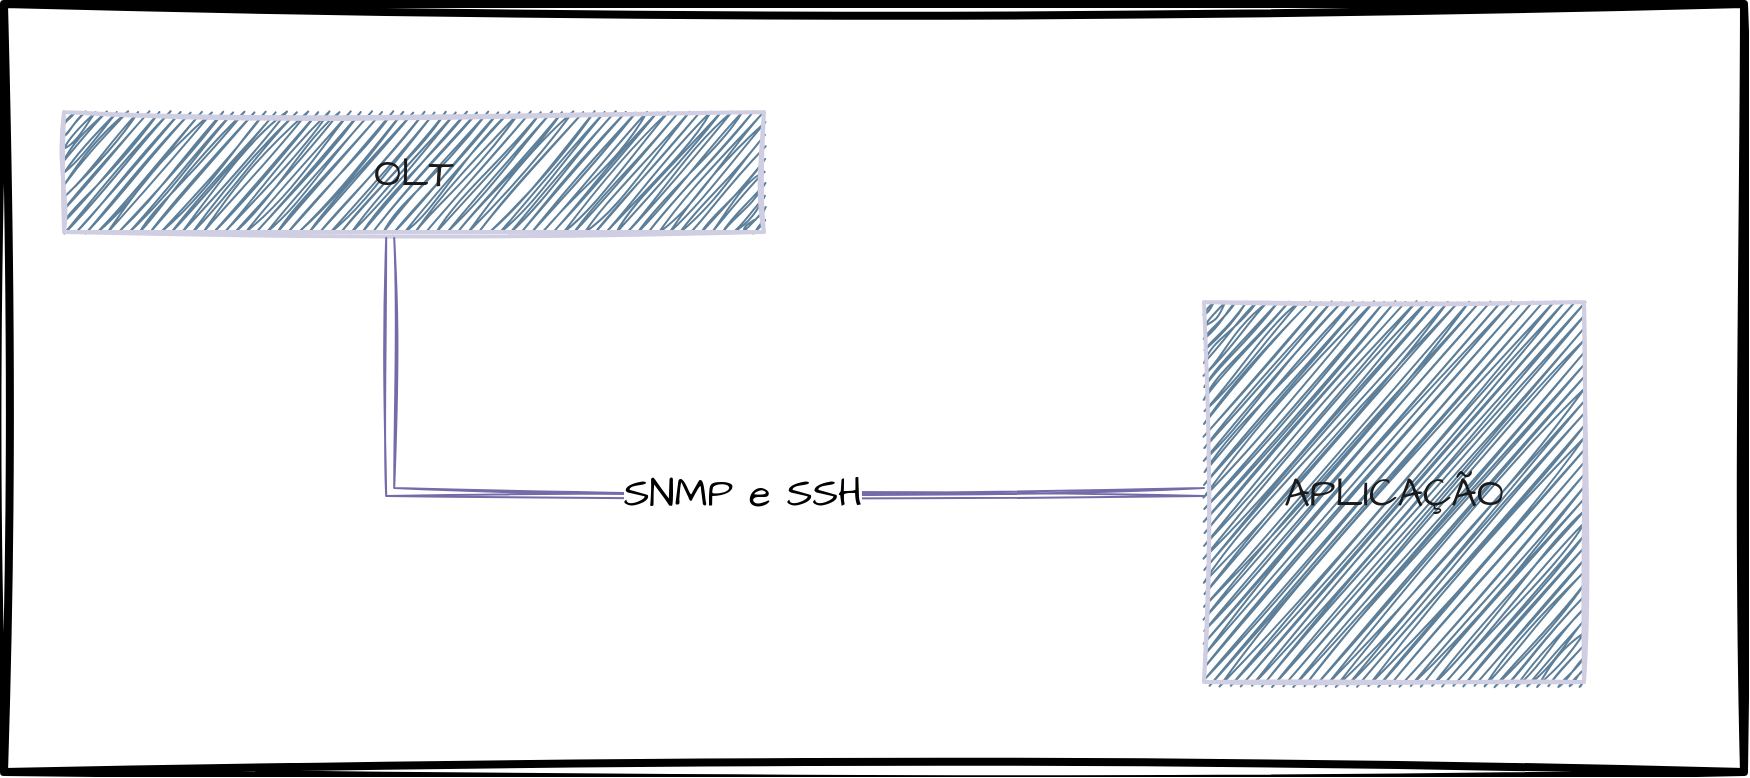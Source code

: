 <mxfile version="22.0.2" type="device">
  <diagram name="Página-1" id="8WAEElBBeGfERpxOIVl3">
    <mxGraphModel dx="1380" dy="272" grid="1" gridSize="10" guides="1" tooltips="1" connect="1" arrows="1" fold="1" page="1" pageScale="1" pageWidth="100" pageHeight="100" background="#ffffff" math="0" shadow="0">
      <root>
        <mxCell id="0" />
        <mxCell id="1" parent="0" />
        <mxCell id="b9wr8HyZEDaTZje5uN5I-6" value="" style="rounded=0;whiteSpace=wrap;html=1;sketch=1;hachureGap=4;jiggle=2;curveFitting=1;fontFamily=Architects Daughter;fontSource=https%3A%2F%2Ffonts.googleapis.com%2Fcss%3Ffamily%3DArchitects%2BDaughter;fontSize=20;strokeWidth=4;fillColor=default;" parent="1" vertex="1">
          <mxGeometry x="-480" y="306" width="870" height="384" as="geometry" />
        </mxCell>
        <mxCell id="b9wr8HyZEDaTZje5uN5I-1" value="OLT" style="rounded=0;whiteSpace=wrap;html=1;sketch=1;hachureGap=4;jiggle=2;curveFitting=1;fontFamily=Architects Daughter;fontSource=https%3A%2F%2Ffonts.googleapis.com%2Fcss%3Ffamily%3DArchitects%2BDaughter;fontSize=20;labelBackgroundColor=none;fillColor=#5D7F99;strokeColor=#D0CEE2;fontColor=#1A1A1A;gradientColor=none;strokeWidth=2;" parent="1" vertex="1">
          <mxGeometry x="-450" y="360" width="350" height="60" as="geometry" />
        </mxCell>
        <mxCell id="b9wr8HyZEDaTZje5uN5I-2" value="APLICAÇÃO" style="whiteSpace=wrap;html=1;aspect=fixed;sketch=1;hachureGap=4;jiggle=2;curveFitting=1;fontFamily=Architects Daughter;fontSource=https%3A%2F%2Ffonts.googleapis.com%2Fcss%3Ffamily%3DArchitects%2BDaughter;fontSize=20;labelBackgroundColor=none;fillColor=#5D7F99;strokeColor=#D0CEE2;fontColor=#1A1A1A;strokeWidth=2;" parent="1" vertex="1">
          <mxGeometry x="120" y="455" width="190" height="190" as="geometry" />
        </mxCell>
        <mxCell id="b9wr8HyZEDaTZje5uN5I-3" style="edgeStyle=orthogonalEdgeStyle;rounded=0;sketch=1;hachureGap=4;jiggle=2;curveFitting=1;orthogonalLoop=1;jettySize=auto;html=1;entryX=0.466;entryY=1.05;entryDx=0;entryDy=0;entryPerimeter=0;fontFamily=Architects Daughter;fontSource=https%3A%2F%2Ffonts.googleapis.com%2Fcss%3Ffamily%3DArchitects%2BDaughter;fontSize=16;shape=link;flowAnimation=1;labelBackgroundColor=none;strokeColor=#736CA8;fontColor=default;exitX=0;exitY=0.5;exitDx=0;exitDy=0;" parent="1" source="b9wr8HyZEDaTZje5uN5I-2" target="b9wr8HyZEDaTZje5uN5I-1" edge="1">
          <mxGeometry relative="1" as="geometry">
            <Array as="points">
              <mxPoint x="-287" y="550" />
            </Array>
          </mxGeometry>
        </mxCell>
        <mxCell id="juYEJq71N9KY1ARePFDU-5" value="SNMP e SSH" style="edgeLabel;html=1;align=center;verticalAlign=middle;resizable=0;points=[];fontSize=20;fontFamily=Architects Daughter;" vertex="1" connectable="0" parent="b9wr8HyZEDaTZje5uN5I-3">
          <mxGeometry x="-0.316" relative="1" as="geometry">
            <mxPoint x="-49" as="offset" />
          </mxGeometry>
        </mxCell>
      </root>
    </mxGraphModel>
  </diagram>
</mxfile>
